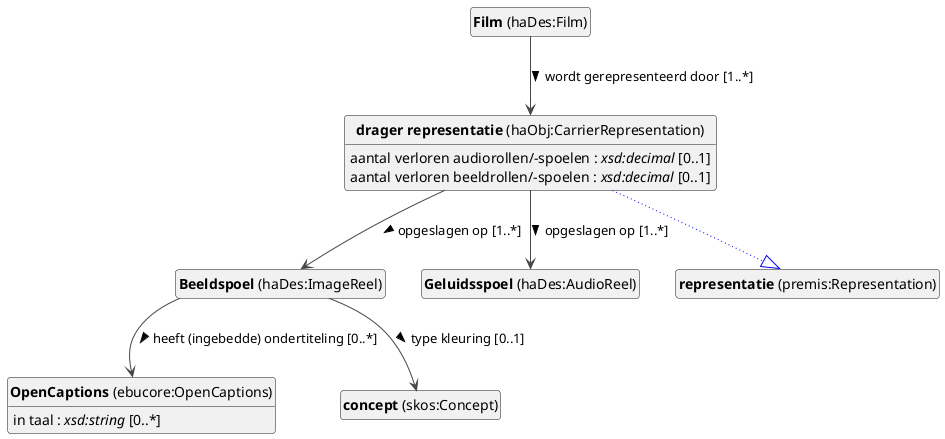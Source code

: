 @startuml
!theme vibrant
skinparam classFontSize 14
!define LIGHTORANGE
skinparam componentStyle uml2
skinparam wrapMessageWidth 1000
skinparam wrapWidth 1000
' skinparam ArrowColor #Maroon
' Remove shadows
skinparam shadowing false
'skinparam linetype polyline
skinparam ArrowMessageAlignment left
top to bottom direction


class "<b>OpenCaptions</b> (ebucore:OpenCaptions)" as ebucore_OpenCaptions [[#ebucore%3AOpenCaptions]]
class "<b>Beeldspoel</b> (haDes:ImageReel)" as haDes_ImageReel [[#haDes%3AImageReel]]
class "<b>Film</b> (haDes:Film)" as haDes_Film [[#haDes%3AFilm]]
class "<b>Geluidsspoel</b> (haDes:AudioReel)" as haDes_AudioReel [[#haDes%3AAudioReel]]
class "<b>concept</b> (skos:Concept)" as skos_Concept [[../../terms/nl#skos%3AConcept]]
class "<b>drager representatie</b> (haObj:CarrierRepresentation)" as haObj_CarrierRepresentation [[../../dvd/nl#haObj%3ACarrierRepresentation]]
class "<b>representatie</b> (premis:Representation)" as premis_Representation [[#premis%3ARepresentation]]


ebucore_OpenCaptions : in taal : <i>xsd:string</i> [0..*]



haDes_ImageReel --> ebucore_OpenCaptions :heeft (ingebedde) ondertiteling [0..*]  > 
haDes_ImageReel --> skos_Concept :type kleuring [0..1]  > 


haDes_Film --> haObj_CarrierRepresentation :wordt gerepresenteerd door [1..*]  > 





haObj_CarrierRepresentation --|> premis_Representation #blue;line.dotted;text:blue

haObj_CarrierRepresentation : aantal (film)rollen/-spoelen : <i>xsd:decimal</i> [0..1]
haObj_CarrierRepresentation : aantal verloren audiorollen/-spoelen : <i>xsd:decimal</i> [0..1]
haObj_CarrierRepresentation : aantal verloren beeldrollen/-spoelen : <i>xsd:decimal</i> [0..1]
haObj_CarrierRepresentation --> haDes_AudioReel :opgeslagen op [1..*]  > 
haObj_CarrierRepresentation --> haDes_ImageReel :opgeslagen op [1..*]  > 



hide circle
hide methods
hide empty members
@enduml


